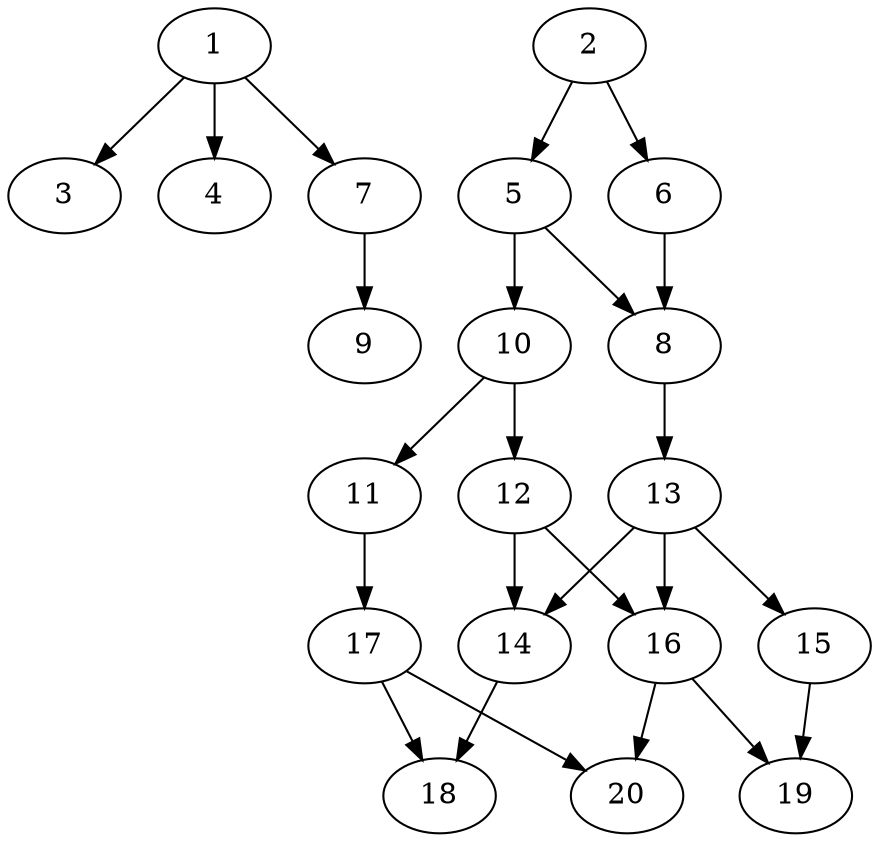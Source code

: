 // DAG automatically generated by daggen at Wed Jul 24 22:10:09 2019
// ./daggen --dot -n 20 --ccr 0.3 --fat 0.5 --regular 0.5 --density 0.5 --mindata 5242880 --maxdata 52428800 
digraph G {
  1 [size="25613653", alpha="0.15", expect_size="7684096"] 
  1 -> 3 [size ="7684096"]
  1 -> 4 [size ="7684096"]
  1 -> 7 [size ="7684096"]
  2 [size="31201280", alpha="0.17", expect_size="9360384"] 
  2 -> 5 [size ="9360384"]
  2 -> 6 [size ="9360384"]
  3 [size="63989760", alpha="0.19", expect_size="19196928"] 
  4 [size="41922560", alpha="0.14", expect_size="12576768"] 
  5 [size="162587307", alpha="0.20", expect_size="48776192"] 
  5 -> 8 [size ="48776192"]
  5 -> 10 [size ="48776192"]
  6 [size="145455787", alpha="0.10", expect_size="43636736"] 
  6 -> 8 [size ="43636736"]
  7 [size="68372480", alpha="0.03", expect_size="20511744"] 
  7 -> 9 [size ="20511744"]
  8 [size="166058667", alpha="0.20", expect_size="49817600"] 
  8 -> 13 [size ="49817600"]
  9 [size="70584320", alpha="0.18", expect_size="21175296"] 
  10 [size="118087680", alpha="0.11", expect_size="35426304"] 
  10 -> 11 [size ="35426304"]
  10 -> 12 [size ="35426304"]
  11 [size="51411627", alpha="0.11", expect_size="15423488"] 
  11 -> 17 [size ="15423488"]
  12 [size="169246720", alpha="0.03", expect_size="50774016"] 
  12 -> 14 [size ="50774016"]
  12 -> 16 [size ="50774016"]
  13 [size="148193280", alpha="0.18", expect_size="44457984"] 
  13 -> 14 [size ="44457984"]
  13 -> 15 [size ="44457984"]
  13 -> 16 [size ="44457984"]
  14 [size="141312000", alpha="0.05", expect_size="42393600"] 
  14 -> 18 [size ="42393600"]
  15 [size="97634987", alpha="0.05", expect_size="29290496"] 
  15 -> 19 [size ="29290496"]
  16 [size="95955627", alpha="0.08", expect_size="28786688"] 
  16 -> 19 [size ="28786688"]
  16 -> 20 [size ="28786688"]
  17 [size="171950080", alpha="0.05", expect_size="51585024"] 
  17 -> 18 [size ="51585024"]
  17 -> 20 [size ="51585024"]
  18 [size="39321600", alpha="0.13", expect_size="11796480"] 
  19 [size="38751573", alpha="0.05", expect_size="11625472"] 
  20 [size="24756907", alpha="0.03", expect_size="7427072"] 
}
